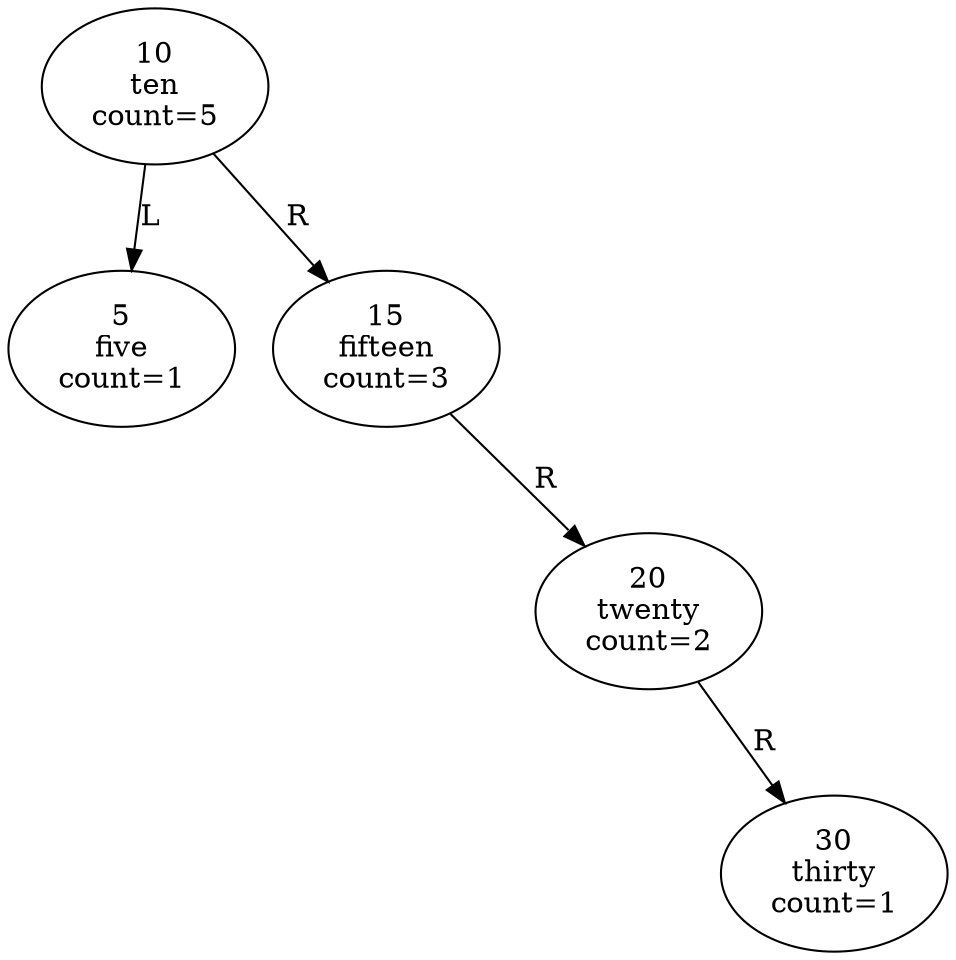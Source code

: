 digraph {
  node_1442407170 [label="10
ten
count=5"];
  node_1442407170 -> node_1118140819 [label=L taildir=sw];
  node_1442407170 -> node_1028566121 [label=R taildir=se];
  node_1118140819 [label="5
five
count=1"];
  node_1028566121 [label="15
fifteen
count=3"];
  node_1028566121 -> node_1028566121_L [style=invis];
node_1028566121_L [style=invis];
  node_1028566121 -> node_1975012498 [label=R taildir=se];
  node_1975012498 [label="20
twenty
count=2"];
  node_1975012498 -> node_1975012498_L [style=invis];
node_1975012498_L [style=invis];
  node_1975012498 -> node_1808253012 [label=R taildir=se];
  node_1808253012 [label="30
thirty
count=1"];
}
